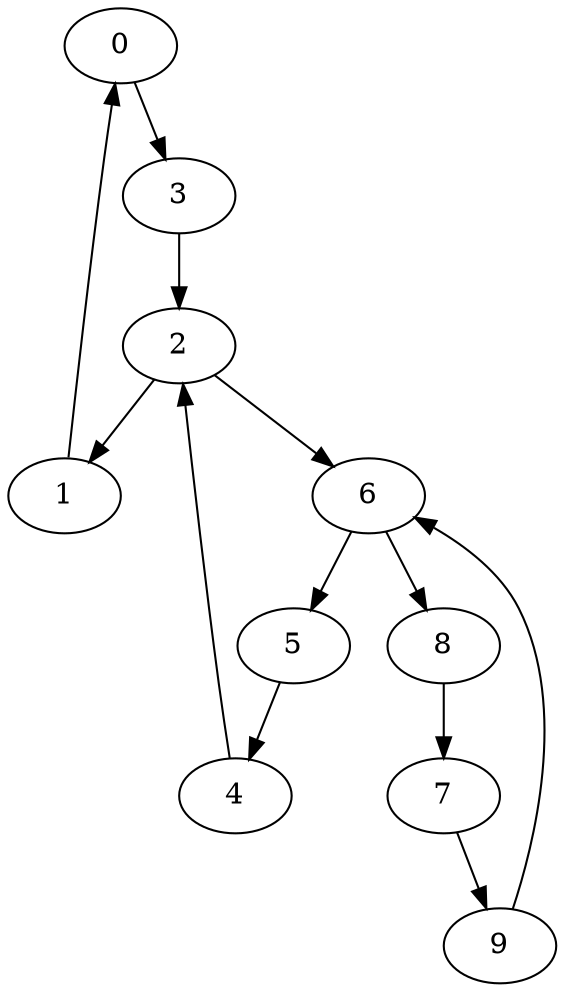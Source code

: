 strict digraph G {
0;
1;
2;
3;
4;
5;
6;
7;
8;
9;
0 -> 3;
1 -> 0;
2 -> 1;
2 -> 6;
3 -> 2;
4 -> 2;
5 -> 4;
6 -> 8;
6 -> 5;
7 -> 9;
8 -> 7;
9 -> 6;
}
